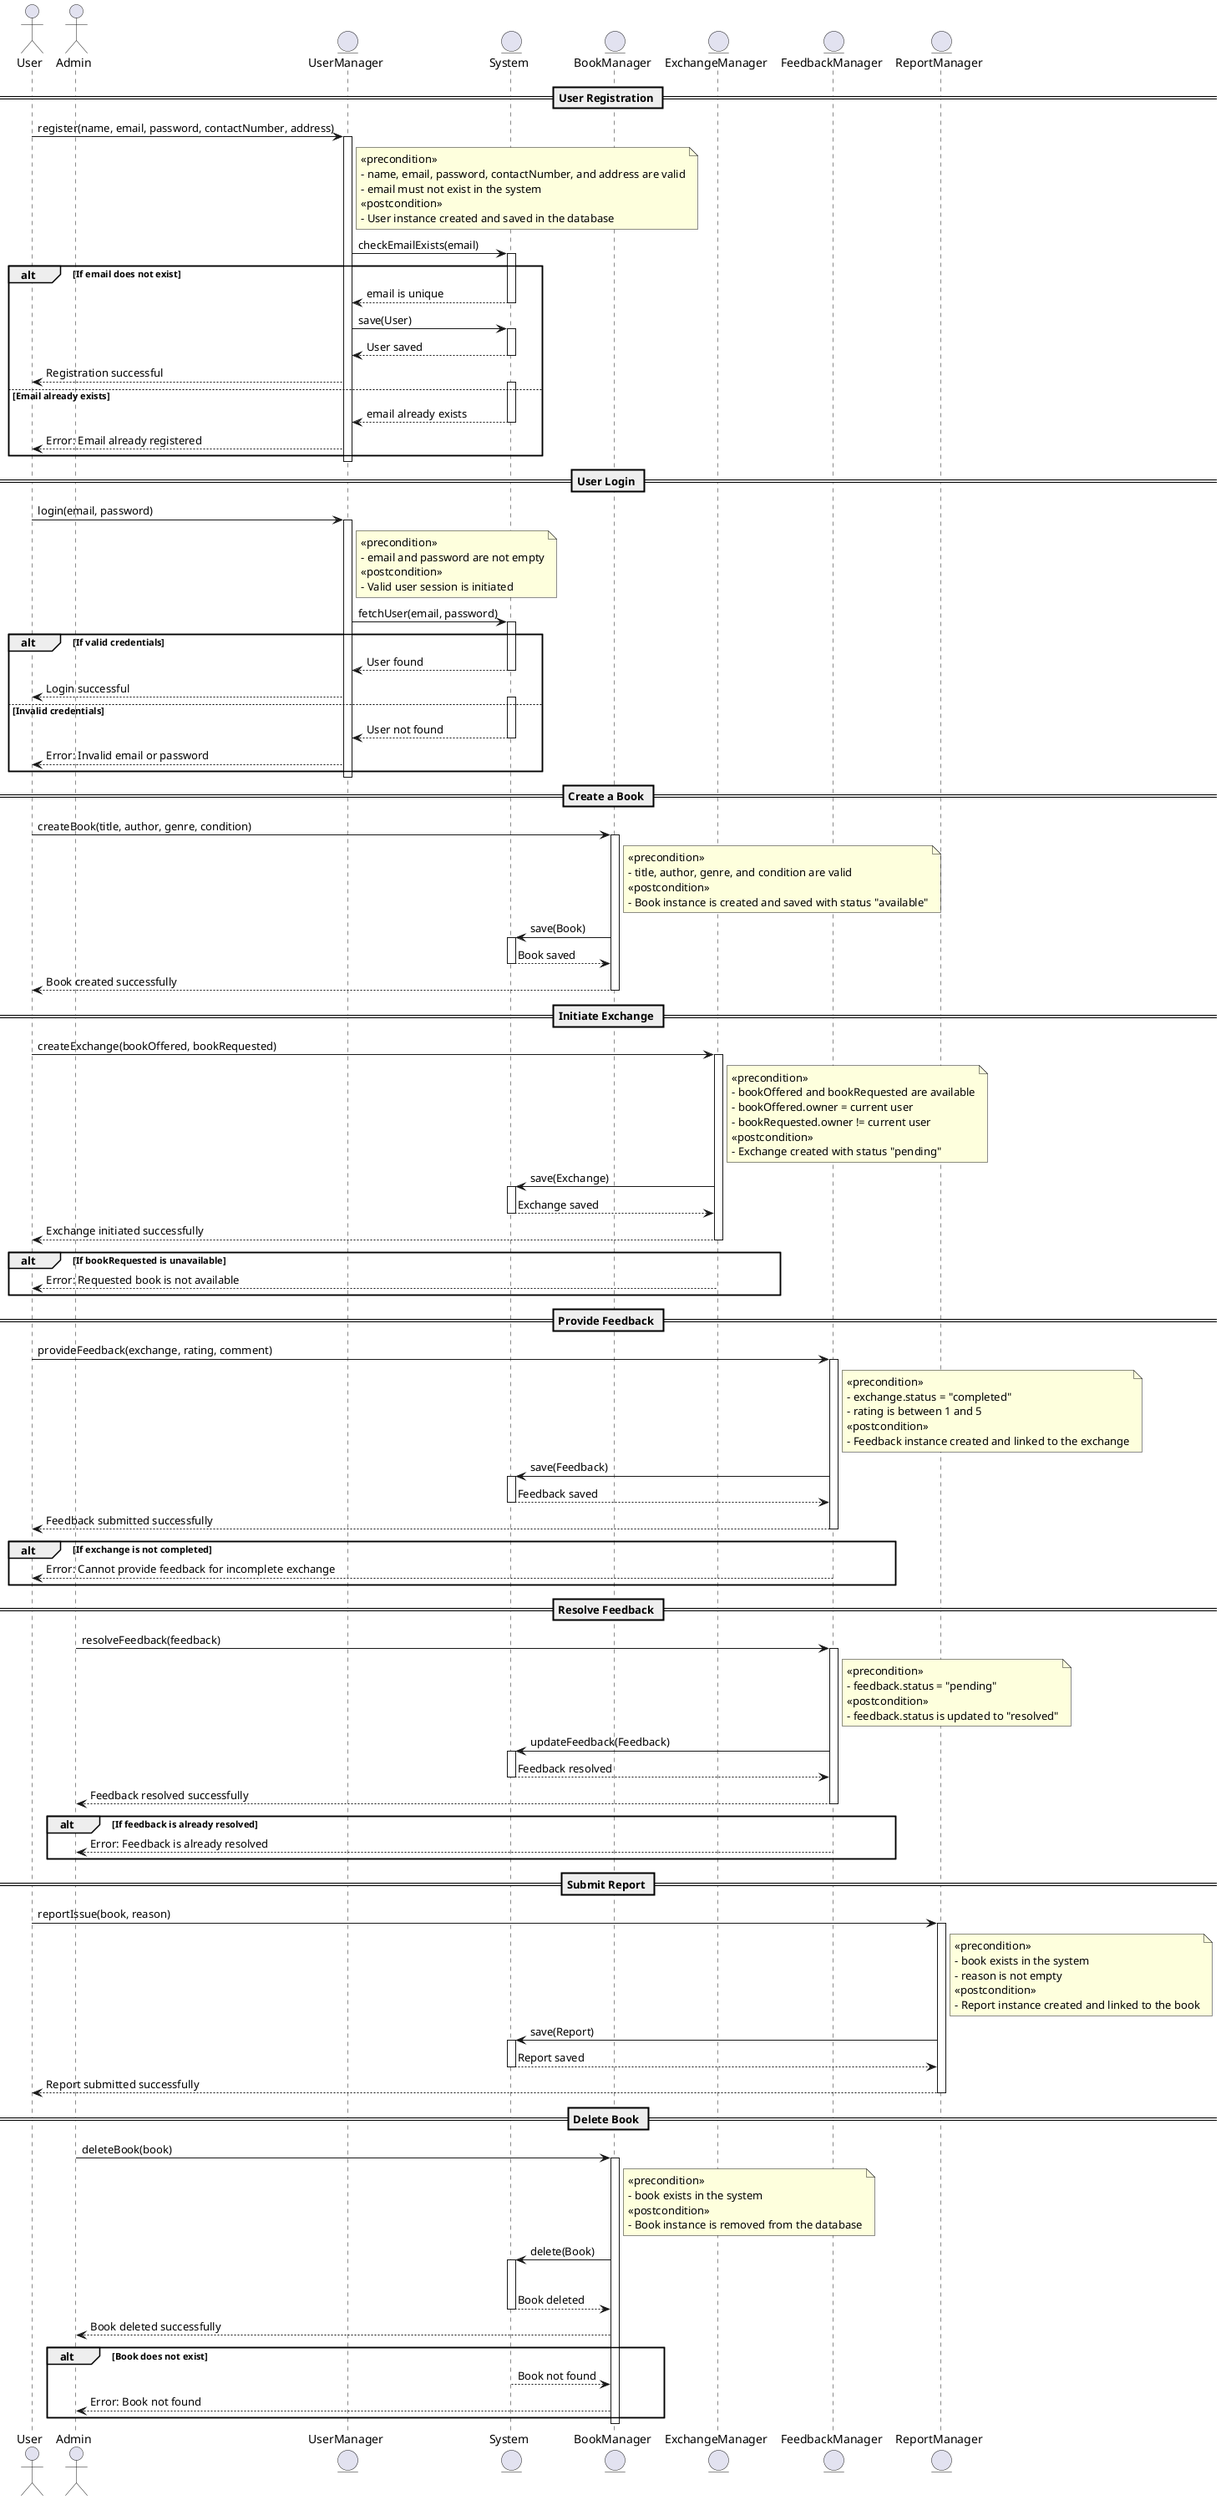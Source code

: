 @startuml

actor User as U
actor Admin as A
entity UserManager as UM
entity System as Sys
entity BookManager as BM
entity ExchangeManager as EM
entity FeedbackManager as FM
entity ReportManager as RM

== User Registration ==
U -> UM : register(name, email, password, contactNumber, address)
activate UM
note right of UM
<<precondition>>
- name, email, password, contactNumber, and address are valid
- email must not exist in the system
<<postcondition>>
- User instance created and saved in the database
end note
UM -> Sys : checkEmailExists(email)
alt If email does not exist
    activate Sys
    Sys --> UM : email is unique
    deactivate Sys
    UM -> Sys : save(User)
    activate Sys
    Sys --> UM : User saved
    deactivate Sys
    UM --> U : Registration successful
else Email already exists
    activate Sys
    Sys --> UM : email already exists
    deactivate Sys
    UM --> U : Error: Email already registered
end

deactivate UM
== User Login ==
U -> UM : login(email, password)
activate UM
note right of UM
<<precondition>>
- email and password are not empty
<<postcondition>>
- Valid user session is initiated
end note
UM -> Sys : fetchUser(email, password)
alt If valid credentials
    activate Sys
    Sys --> UM : User found
    deactivate Sys
    UM --> U : Login successful
else Invalid credentials
    activate Sys
    Sys --> UM : User not found
    deactivate Sys
    UM --> U : Error: Invalid email or password
end
deactivate UM

== Create a Book ==
U -> BM : createBook(title, author, genre, condition)
activate BM
note right of BM
<<precondition>>
- title, author, genre, and condition are valid
<<postcondition>>
- Book instance is created and saved with status "available"
end note
BM -> Sys : save(Book)
activate Sys
Sys --> BM : Book saved
deactivate Sys
BM --> U : Book created successfully
deactivate BM

== Initiate Exchange ==
U -> EM : createExchange(bookOffered, bookRequested)
activate EM
note right of EM
<<precondition>>
- bookOffered and bookRequested are available
- bookOffered.owner = current user
- bookRequested.owner != current user
<<postcondition>>
- Exchange created with status "pending"
end note
EM -> Sys : save(Exchange)
activate Sys
Sys --> EM : Exchange saved
deactivate Sys
EM --> U : Exchange initiated successfully

deactivate EM
alt If bookRequested is unavailable
    EM --> U : Error: Requested book is not available
end

== Provide Feedback ==
U -> FM : provideFeedback(exchange, rating, comment)
activate FM
note right of FM
<<precondition>>
- exchange.status = "completed"
- rating is between 1 and 5
<<postcondition>>
- Feedback instance created and linked to the exchange
end note
FM -> Sys : save(Feedback)
activate Sys
Sys --> FM : Feedback saved
deactivate Sys
FM --> U : Feedback submitted successfully
deactivate FM

alt If exchange is not completed
    FM --> U : Error: Cannot provide feedback for incomplete exchange
end

== Resolve Feedback ==
A -> FM : resolveFeedback(feedback)
activate FM
note right of FM
<<precondition>>
- feedback.status = "pending"
<<postcondition>>
- feedback.status is updated to "resolved"
end note
FM -> Sys : updateFeedback(Feedback)
activate Sys
Sys --> FM : Feedback resolved
deactivate Sys
FM --> A : Feedback resolved successfully
deactivate FM

alt If feedback is already resolved
    FM --> A : Error: Feedback is already resolved
end

== Submit Report ==
U -> RM : reportIssue(book, reason)
activate RM
note right of RM
<<precondition>>
- book exists in the system
- reason is not empty
<<postcondition>>
- Report instance created and linked to the book
end note
RM -> Sys : save(Report)
activate Sys
Sys --> RM : Report saved
deactivate Sys
RM --> U : Report submitted successfully
deactivate RM

== Delete Book ==
A -> BM : deleteBook(book)
activate BM
note right of BM
<<precondition>>
- book exists in the system
<<postcondition>>
- Book instance is removed from the database
end note
BM -> Sys : delete(Book)
activate Sys
alt If book exists
    Sys --> BM : Book deleted
    deactivate Sys
    BM --> A : Book deleted successfully
alt Book does not exist
    Sys --> BM : Book not found
    deactivate Sys
    BM --> A : Error: Book not found
end
deactivate BM

@enduml
